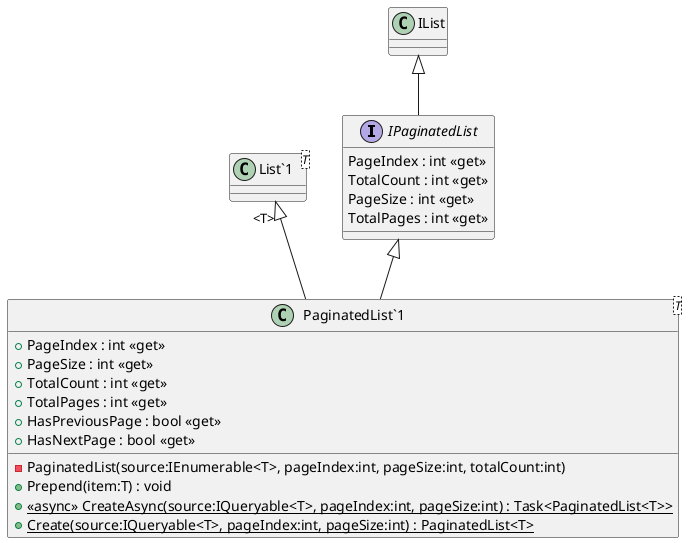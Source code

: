 @startuml
interface IPaginatedList {
    PageIndex : int <<get>>
    TotalCount : int <<get>>
    PageSize : int <<get>>
    TotalPages : int <<get>>
}
class "PaginatedList`1"<T> {
    + PageIndex : int <<get>>
    + PageSize : int <<get>>
    + TotalCount : int <<get>>
    + TotalPages : int <<get>>
    - PaginatedList(source:IEnumerable<T>, pageIndex:int, pageSize:int, totalCount:int)
    + HasPreviousPage : bool <<get>>
    + HasNextPage : bool <<get>>
    + Prepend(item:T) : void
    + {static} <<async>> CreateAsync(source:IQueryable<T>, pageIndex:int, pageSize:int) : Task<PaginatedList<T>>
    + {static} Create(source:IQueryable<T>, pageIndex:int, pageSize:int) : PaginatedList<T>
}
class "List`1"<T> {
}
IList <|-- IPaginatedList
"List`1" "<T>" <|-- "PaginatedList`1"
IPaginatedList <|-- "PaginatedList`1"
@enduml
